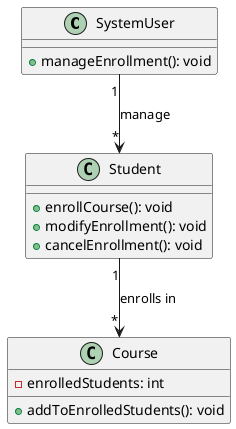 @startuml
class SystemUser {
    + manageEnrollment(): void
}

class Student {
    + enrollCourse(): void
    + modifyEnrollment(): void
    + cancelEnrollment(): void
}

class Course {
    - enrolledStudents: int
    + addToEnrolledStudents(): void
}

SystemUser "1" --> "*" Student : manage
Student "1" --> "*" Course : enrolls in
@enduml